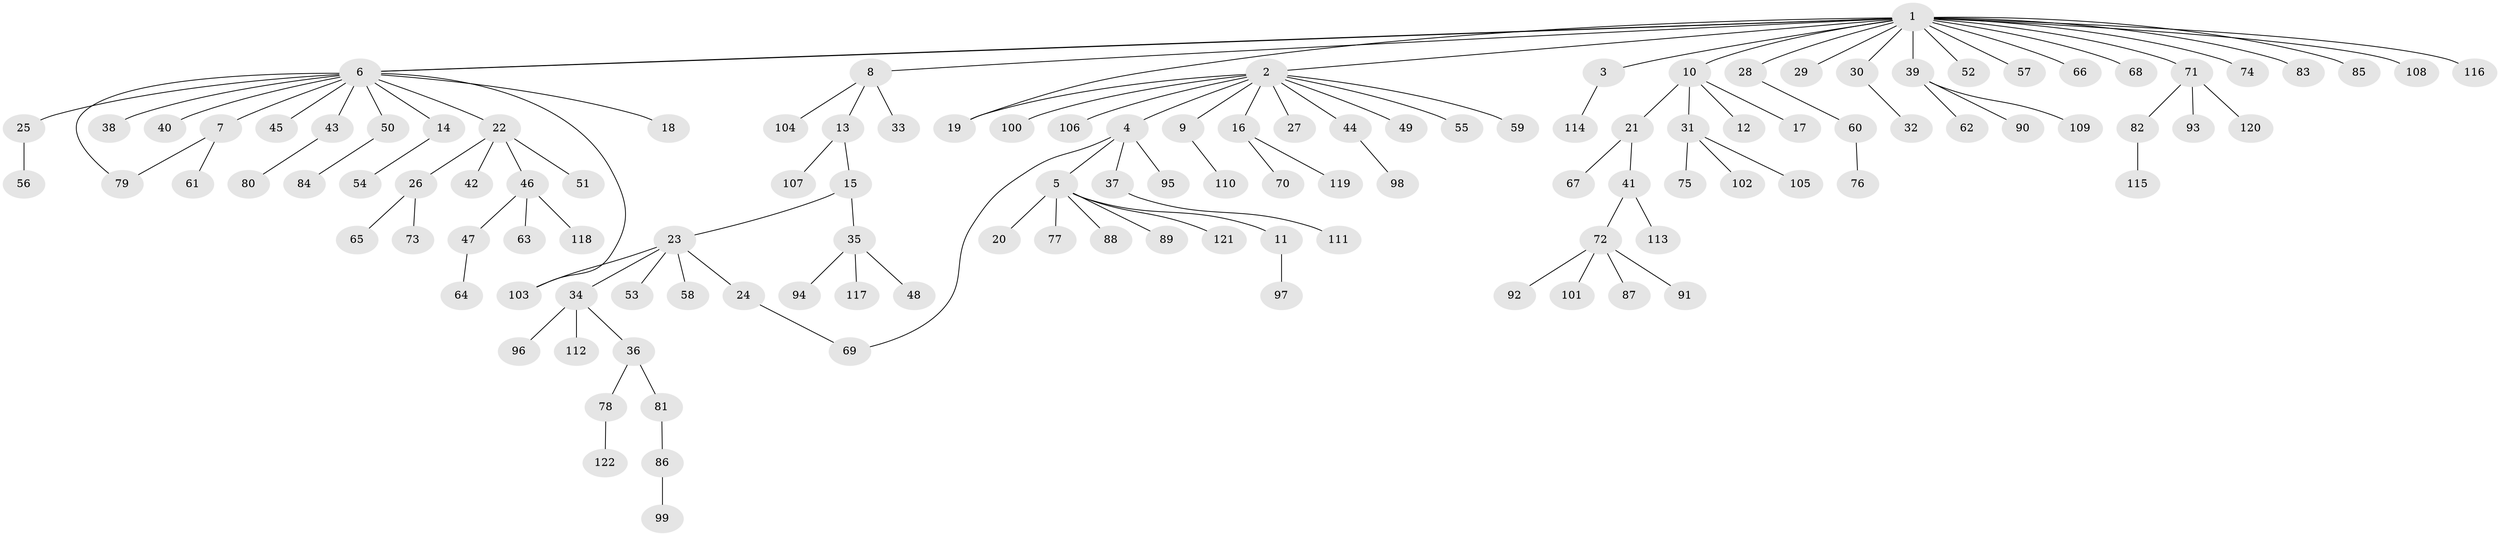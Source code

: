 // Generated by graph-tools (version 1.1) at 2025/14/03/09/25 04:14:39]
// undirected, 122 vertices, 126 edges
graph export_dot {
graph [start="1"]
  node [color=gray90,style=filled];
  1;
  2;
  3;
  4;
  5;
  6;
  7;
  8;
  9;
  10;
  11;
  12;
  13;
  14;
  15;
  16;
  17;
  18;
  19;
  20;
  21;
  22;
  23;
  24;
  25;
  26;
  27;
  28;
  29;
  30;
  31;
  32;
  33;
  34;
  35;
  36;
  37;
  38;
  39;
  40;
  41;
  42;
  43;
  44;
  45;
  46;
  47;
  48;
  49;
  50;
  51;
  52;
  53;
  54;
  55;
  56;
  57;
  58;
  59;
  60;
  61;
  62;
  63;
  64;
  65;
  66;
  67;
  68;
  69;
  70;
  71;
  72;
  73;
  74;
  75;
  76;
  77;
  78;
  79;
  80;
  81;
  82;
  83;
  84;
  85;
  86;
  87;
  88;
  89;
  90;
  91;
  92;
  93;
  94;
  95;
  96;
  97;
  98;
  99;
  100;
  101;
  102;
  103;
  104;
  105;
  106;
  107;
  108;
  109;
  110;
  111;
  112;
  113;
  114;
  115;
  116;
  117;
  118;
  119;
  120;
  121;
  122;
  1 -- 2;
  1 -- 3;
  1 -- 6;
  1 -- 6;
  1 -- 8;
  1 -- 10;
  1 -- 19;
  1 -- 28;
  1 -- 29;
  1 -- 30;
  1 -- 39;
  1 -- 52;
  1 -- 57;
  1 -- 66;
  1 -- 68;
  1 -- 71;
  1 -- 74;
  1 -- 83;
  1 -- 85;
  1 -- 108;
  1 -- 116;
  2 -- 4;
  2 -- 9;
  2 -- 16;
  2 -- 19;
  2 -- 27;
  2 -- 44;
  2 -- 49;
  2 -- 55;
  2 -- 59;
  2 -- 100;
  2 -- 106;
  3 -- 114;
  4 -- 5;
  4 -- 37;
  4 -- 69;
  4 -- 95;
  5 -- 11;
  5 -- 20;
  5 -- 77;
  5 -- 88;
  5 -- 89;
  5 -- 121;
  6 -- 7;
  6 -- 14;
  6 -- 18;
  6 -- 22;
  6 -- 25;
  6 -- 38;
  6 -- 40;
  6 -- 43;
  6 -- 45;
  6 -- 50;
  6 -- 79;
  6 -- 103;
  7 -- 61;
  7 -- 79;
  8 -- 13;
  8 -- 33;
  8 -- 104;
  9 -- 110;
  10 -- 12;
  10 -- 17;
  10 -- 21;
  10 -- 31;
  11 -- 97;
  13 -- 15;
  13 -- 107;
  14 -- 54;
  15 -- 23;
  15 -- 35;
  16 -- 70;
  16 -- 119;
  21 -- 41;
  21 -- 67;
  22 -- 26;
  22 -- 42;
  22 -- 46;
  22 -- 51;
  23 -- 24;
  23 -- 34;
  23 -- 53;
  23 -- 58;
  23 -- 103;
  24 -- 69;
  25 -- 56;
  26 -- 65;
  26 -- 73;
  28 -- 60;
  30 -- 32;
  31 -- 75;
  31 -- 102;
  31 -- 105;
  34 -- 36;
  34 -- 96;
  34 -- 112;
  35 -- 48;
  35 -- 94;
  35 -- 117;
  36 -- 78;
  36 -- 81;
  37 -- 111;
  39 -- 62;
  39 -- 90;
  39 -- 109;
  41 -- 72;
  41 -- 113;
  43 -- 80;
  44 -- 98;
  46 -- 47;
  46 -- 63;
  46 -- 118;
  47 -- 64;
  50 -- 84;
  60 -- 76;
  71 -- 82;
  71 -- 93;
  71 -- 120;
  72 -- 87;
  72 -- 91;
  72 -- 92;
  72 -- 101;
  78 -- 122;
  81 -- 86;
  82 -- 115;
  86 -- 99;
}
